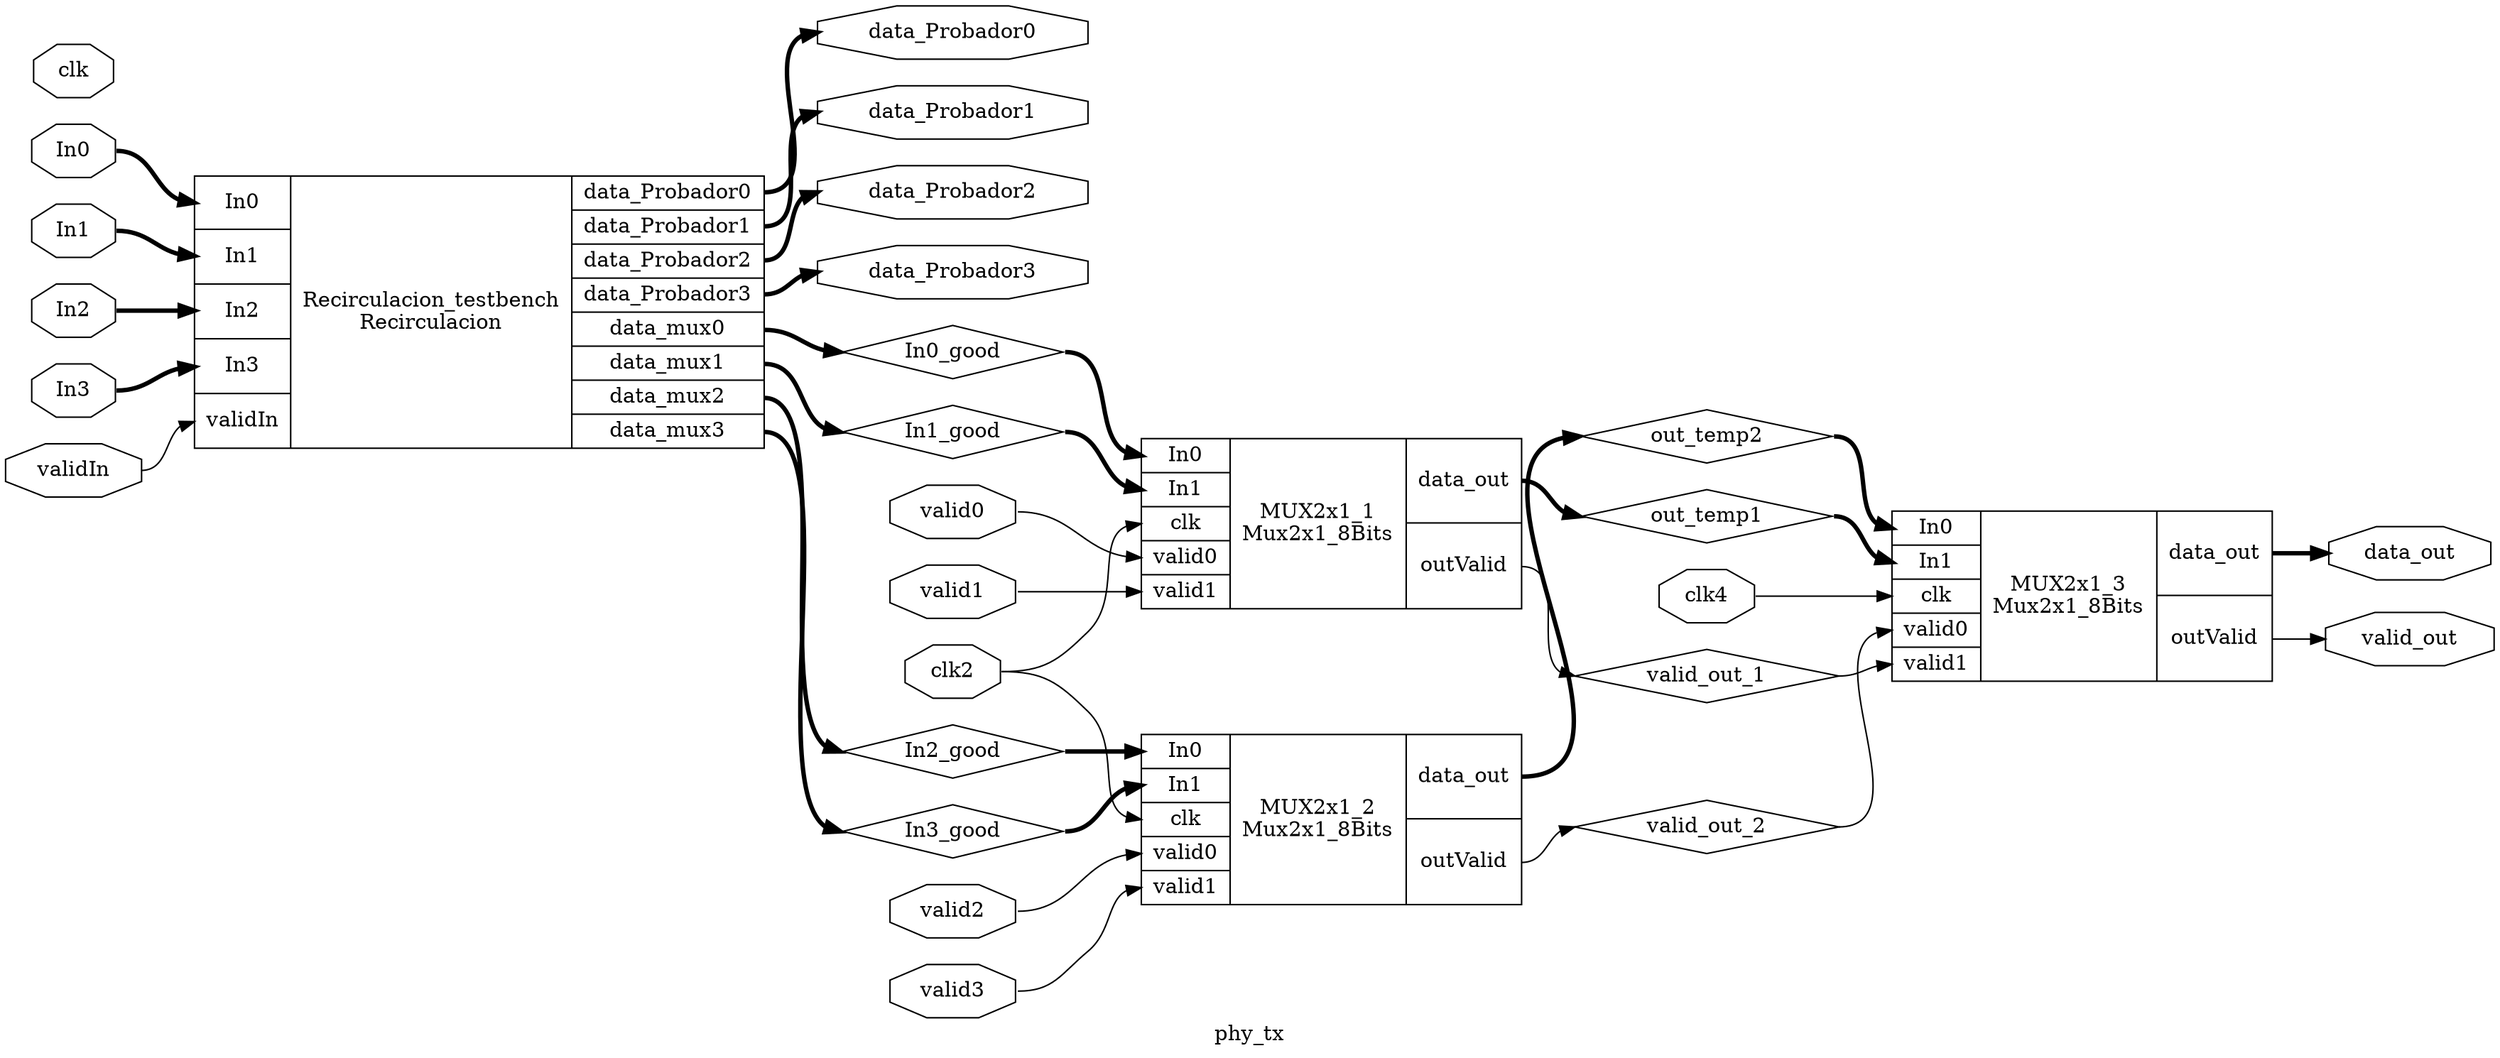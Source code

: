 digraph "phy_tx" {
label="phy_tx";
rankdir="LR";
remincross=true;
n1 [ shape=octagon, label="In0", color="black", fontcolor="black" ];
n2 [ shape=diamond, label="In0_good", color="black", fontcolor="black" ];
n3 [ shape=octagon, label="In1", color="black", fontcolor="black" ];
n4 [ shape=diamond, label="In1_good", color="black", fontcolor="black" ];
n5 [ shape=octagon, label="In2", color="black", fontcolor="black" ];
n6 [ shape=diamond, label="In2_good", color="black", fontcolor="black" ];
n7 [ shape=octagon, label="In3", color="black", fontcolor="black" ];
n8 [ shape=diamond, label="In3_good", color="black", fontcolor="black" ];
n9 [ shape=octagon, label="clk", color="black", fontcolor="black" ];
n10 [ shape=octagon, label="clk2", color="black", fontcolor="black" ];
n11 [ shape=octagon, label="clk4", color="black", fontcolor="black" ];
n12 [ shape=octagon, label="data_Probador0", color="black", fontcolor="black" ];
n13 [ shape=octagon, label="data_Probador1", color="black", fontcolor="black" ];
n14 [ shape=octagon, label="data_Probador2", color="black", fontcolor="black" ];
n15 [ shape=octagon, label="data_Probador3", color="black", fontcolor="black" ];
n16 [ shape=octagon, label="data_out", color="black", fontcolor="black" ];
n17 [ shape=diamond, label="out_temp1", color="black", fontcolor="black" ];
n18 [ shape=diamond, label="out_temp2", color="black", fontcolor="black" ];
n19 [ shape=octagon, label="valid0", color="black", fontcolor="black" ];
n20 [ shape=octagon, label="valid1", color="black", fontcolor="black" ];
n21 [ shape=octagon, label="valid2", color="black", fontcolor="black" ];
n22 [ shape=octagon, label="valid3", color="black", fontcolor="black" ];
n23 [ shape=octagon, label="validIn", color="black", fontcolor="black" ];
n24 [ shape=octagon, label="valid_out", color="black", fontcolor="black" ];
n25 [ shape=diamond, label="valid_out_1", color="black", fontcolor="black" ];
n26 [ shape=diamond, label="valid_out_2", color="black", fontcolor="black" ];
c28 [ shape=record, label="{{<p1> In0|<p3> In1|<p9> clk|<p19> valid0|<p20> valid1}|MUX2x1_1\nMux2x1_8Bits|{<p16> data_out|<p27> outValid}}" ];
c29 [ shape=record, label="{{<p1> In0|<p3> In1|<p9> clk|<p19> valid0|<p20> valid1}|MUX2x1_2\nMux2x1_8Bits|{<p16> data_out|<p27> outValid}}" ];
c30 [ shape=record, label="{{<p1> In0|<p3> In1|<p9> clk|<p19> valid0|<p20> valid1}|MUX2x1_3\nMux2x1_8Bits|{<p16> data_out|<p27> outValid}}" ];
c35 [ shape=record, label="{{<p1> In0|<p3> In1|<p5> In2|<p7> In3|<p23> validIn}|Recirculacion_testbench\nRecirculacion|{<p12> data_Probador0|<p13> data_Probador1|<p14> data_Probador2|<p15> data_Probador3|<p31> data_mux0|<p32> data_mux1|<p33> data_mux2|<p34> data_mux3}}" ];
n1:e -> c35:p1:w [color="black", style="setlinewidth(3)", label=""];
n10:e -> c28:p9:w [color="black", label=""];
n10:e -> c29:p9:w [color="black", label=""];
n11:e -> c30:p9:w [color="black", label=""];
c35:p12:e -> n12:w [color="black", style="setlinewidth(3)", label=""];
c35:p13:e -> n13:w [color="black", style="setlinewidth(3)", label=""];
c35:p14:e -> n14:w [color="black", style="setlinewidth(3)", label=""];
c35:p15:e -> n15:w [color="black", style="setlinewidth(3)", label=""];
c30:p16:e -> n16:w [color="black", style="setlinewidth(3)", label=""];
c28:p16:e -> n17:w [color="black", style="setlinewidth(3)", label=""];
n17:e -> c30:p3:w [color="black", style="setlinewidth(3)", label=""];
c29:p16:e -> n18:w [color="black", style="setlinewidth(3)", label=""];
n18:e -> c30:p1:w [color="black", style="setlinewidth(3)", label=""];
n19:e -> c28:p19:w [color="black", label=""];
c35:p31:e -> n2:w [color="black", style="setlinewidth(3)", label=""];
n2:e -> c28:p1:w [color="black", style="setlinewidth(3)", label=""];
n20:e -> c28:p20:w [color="black", label=""];
n21:e -> c29:p19:w [color="black", label=""];
n22:e -> c29:p20:w [color="black", label=""];
n23:e -> c35:p23:w [color="black", label=""];
c30:p27:e -> n24:w [color="black", label=""];
c28:p27:e -> n25:w [color="black", label=""];
n25:e -> c30:p20:w [color="black", label=""];
c29:p27:e -> n26:w [color="black", label=""];
n26:e -> c30:p19:w [color="black", label=""];
n3:e -> c35:p3:w [color="black", style="setlinewidth(3)", label=""];
c35:p32:e -> n4:w [color="black", style="setlinewidth(3)", label=""];
n4:e -> c28:p3:w [color="black", style="setlinewidth(3)", label=""];
n5:e -> c35:p5:w [color="black", style="setlinewidth(3)", label=""];
c35:p33:e -> n6:w [color="black", style="setlinewidth(3)", label=""];
n6:e -> c29:p1:w [color="black", style="setlinewidth(3)", label=""];
n7:e -> c35:p7:w [color="black", style="setlinewidth(3)", label=""];
c35:p34:e -> n8:w [color="black", style="setlinewidth(3)", label=""];
n8:e -> c29:p3:w [color="black", style="setlinewidth(3)", label=""];
}
